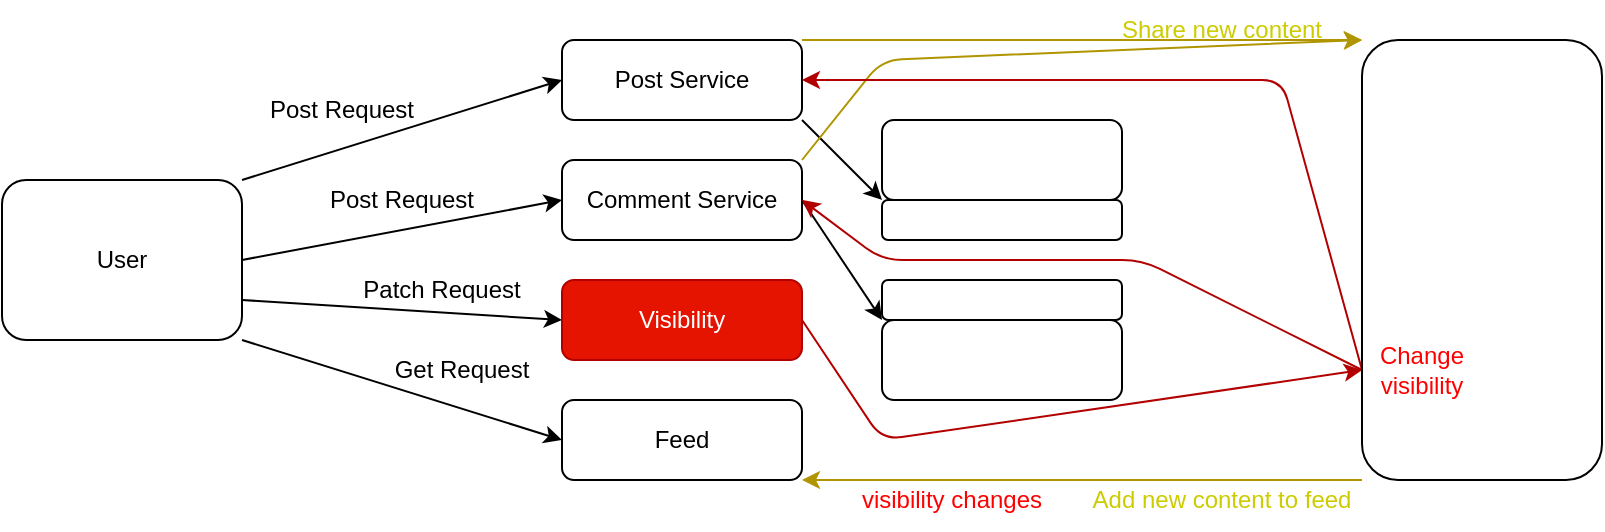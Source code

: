 <mxfile>
    <diagram id="AQLM38EZVkM2BHPG9KCl" name="Page-1">
        <mxGraphModel dx="800" dy="501" grid="1" gridSize="10" guides="1" tooltips="1" connect="1" arrows="1" fold="1" page="1" pageScale="1" pageWidth="850" pageHeight="1100" background="#ffffff" math="0" shadow="0">
            <root>
                <mxCell id="0"/>
                <mxCell id="1" parent="0"/>
                <mxCell id="14" style="edgeStyle=none;html=1;exitX=1;exitY=0.5;exitDx=0;exitDy=0;entryX=0;entryY=0.5;entryDx=0;entryDy=0;labelBorderColor=#000000;fontSize=20;fontColor=#000000;strokeColor=#000000;" edge="1" parent="1" source="2" target="7">
                    <mxGeometry relative="1" as="geometry"/>
                </mxCell>
                <mxCell id="16" style="edgeStyle=none;html=1;exitX=1;exitY=0.75;exitDx=0;exitDy=0;entryX=0;entryY=0.5;entryDx=0;entryDy=0;labelBorderColor=#000000;fontSize=12;fontColor=#000000;strokeColor=#000000;" edge="1" parent="1" source="2" target="8">
                    <mxGeometry relative="1" as="geometry"/>
                </mxCell>
                <mxCell id="23" style="edgeStyle=none;html=1;exitX=1;exitY=1;exitDx=0;exitDy=0;entryX=0;entryY=0.5;entryDx=0;entryDy=0;labelBorderColor=#000000;fontSize=12;fontColor=#000000;strokeColor=#000000;" edge="1" parent="1" source="2" target="20">
                    <mxGeometry relative="1" as="geometry"/>
                </mxCell>
                <mxCell id="27" style="edgeStyle=none;html=1;exitX=1;exitY=0;exitDx=0;exitDy=0;entryX=0;entryY=0.5;entryDx=0;entryDy=0;labelBorderColor=#000000;fontSize=12;fontColor=#FFFFFF;strokeColor=#000000;" edge="1" parent="1" source="2" target="5">
                    <mxGeometry relative="1" as="geometry"/>
                </mxCell>
                <mxCell id="2" value="User" style="rounded=1;whiteSpace=wrap;html=1;labelBackgroundColor=default;" vertex="1" parent="1">
                    <mxGeometry x="40" y="150" width="120" height="80" as="geometry"/>
                </mxCell>
                <mxCell id="28" style="edgeStyle=none;html=1;exitX=1;exitY=0;exitDx=0;exitDy=0;entryX=0;entryY=0;entryDx=0;entryDy=0;labelBorderColor=#000000;fontSize=12;fontColor=#FFFFFF;strokeColor=#B09500;fillColor=#e3c800;" edge="1" parent="1" source="5" target="26">
                    <mxGeometry relative="1" as="geometry"/>
                </mxCell>
                <mxCell id="37" style="edgeStyle=none;html=1;exitX=1;exitY=1;exitDx=0;exitDy=0;entryX=0;entryY=1;entryDx=0;entryDy=0;labelBorderColor=#000000;fontSize=12;fontColor=#FFFFFF;strokeColor=#000000;" edge="1" parent="1" source="5" target="34">
                    <mxGeometry relative="1" as="geometry"/>
                </mxCell>
                <mxCell id="5" value="Post Service" style="rounded=1;whiteSpace=wrap;html=1;labelBackgroundColor=none;" vertex="1" parent="1">
                    <mxGeometry x="320" y="80" width="120" height="40" as="geometry"/>
                </mxCell>
                <mxCell id="38" style="edgeStyle=none;html=1;exitX=1;exitY=0.5;exitDx=0;exitDy=0;entryX=0;entryY=0;entryDx=0;entryDy=0;labelBorderColor=#000000;fontSize=12;fontColor=#FFFFFF;strokeColor=#000000;" edge="1" parent="1" source="7" target="35">
                    <mxGeometry relative="1" as="geometry"/>
                </mxCell>
                <mxCell id="45" style="edgeStyle=none;html=1;exitX=1;exitY=0;exitDx=0;exitDy=0;entryX=0;entryY=0;entryDx=0;entryDy=0;labelBorderColor=#FF0000;fontSize=12;fontColor=#FF0000;strokeColor=#B09500;fillColor=#e3c800;" edge="1" parent="1" source="7" target="26">
                    <mxGeometry relative="1" as="geometry">
                        <Array as="points">
                            <mxPoint x="480" y="90"/>
                        </Array>
                    </mxGeometry>
                </mxCell>
                <mxCell id="7" value="Comment Service" style="rounded=1;whiteSpace=wrap;html=1;labelBackgroundColor=none;" vertex="1" parent="1">
                    <mxGeometry x="320" y="140" width="120" height="40" as="geometry"/>
                </mxCell>
                <mxCell id="40" style="edgeStyle=none;html=1;exitX=1;exitY=0.5;exitDx=0;exitDy=0;entryX=0;entryY=0.75;entryDx=0;entryDy=0;labelBorderColor=#FF0000;fontSize=12;fontColor=#FF0000;strokeColor=#B20000;fillColor=#e51400;" edge="1" parent="1" source="8" target="26">
                    <mxGeometry relative="1" as="geometry">
                        <Array as="points">
                            <mxPoint x="480" y="280"/>
                        </Array>
                    </mxGeometry>
                </mxCell>
                <mxCell id="8" value="Visibility" style="rounded=1;whiteSpace=wrap;html=1;labelBackgroundColor=none;fillColor=#e51400;fontColor=#ffffff;strokeColor=#B20000;" vertex="1" parent="1">
                    <mxGeometry x="320" y="200" width="120" height="40" as="geometry"/>
                </mxCell>
                <mxCell id="10" value="&lt;font color=&quot;#000000&quot;&gt;Post Request&lt;/font&gt;" style="text;html=1;strokeColor=none;fillColor=none;align=center;verticalAlign=middle;whiteSpace=wrap;rounded=0;labelBackgroundColor=none;" vertex="1" parent="1">
                    <mxGeometry x="160" y="100" width="100" height="30" as="geometry"/>
                </mxCell>
                <mxCell id="15" value="Post Request" style="text;html=1;strokeColor=none;fillColor=none;align=center;verticalAlign=middle;whiteSpace=wrap;rounded=0;labelBackgroundColor=none;fontSize=12;fontColor=#000000;" vertex="1" parent="1">
                    <mxGeometry x="190" y="150" width="100" height="20" as="geometry"/>
                </mxCell>
                <mxCell id="17" value="Patch Request" style="text;html=1;strokeColor=none;fillColor=none;align=center;verticalAlign=middle;whiteSpace=wrap;rounded=0;labelBackgroundColor=none;fontSize=12;fontColor=#000000;" vertex="1" parent="1">
                    <mxGeometry x="210" y="190" width="100" height="30" as="geometry"/>
                </mxCell>
                <mxCell id="20" value="Feed" style="rounded=1;whiteSpace=wrap;html=1;labelBackgroundColor=none;" vertex="1" parent="1">
                    <mxGeometry x="320" y="260" width="120" height="40" as="geometry"/>
                </mxCell>
                <mxCell id="25" value="Get Request" style="text;html=1;strokeColor=none;fillColor=none;align=center;verticalAlign=middle;whiteSpace=wrap;rounded=0;labelBackgroundColor=none;fontSize=12;fontColor=#000000;" vertex="1" parent="1">
                    <mxGeometry x="230" y="230" width="80" height="30" as="geometry"/>
                </mxCell>
                <mxCell id="29" style="edgeStyle=none;html=1;exitX=0;exitY=1;exitDx=0;exitDy=0;entryX=1;entryY=1;entryDx=0;entryDy=0;labelBorderColor=#000000;fontSize=12;fontColor=#FFFFFF;strokeColor=#B09500;fillColor=#e3c800;" edge="1" parent="1" source="26" target="20">
                    <mxGeometry relative="1" as="geometry"/>
                </mxCell>
                <mxCell id="43" style="edgeStyle=none;html=1;exitX=0;exitY=0.75;exitDx=0;exitDy=0;entryX=1;entryY=0.5;entryDx=0;entryDy=0;labelBorderColor=#000000;fontSize=12;fontColor=#000000;strokeColor=#B20000;fillColor=#e51400;" edge="1" parent="1" source="26" target="5">
                    <mxGeometry relative="1" as="geometry">
                        <Array as="points">
                            <mxPoint x="680" y="100"/>
                        </Array>
                    </mxGeometry>
                </mxCell>
                <mxCell id="44" style="edgeStyle=none;html=1;exitX=0;exitY=0.75;exitDx=0;exitDy=0;entryX=1;entryY=0.5;entryDx=0;entryDy=0;labelBorderColor=#000000;fontSize=12;fontColor=#000000;strokeColor=#B20000;fillColor=#e51400;" edge="1" parent="1" source="26" target="7">
                    <mxGeometry relative="1" as="geometry">
                        <Array as="points">
                            <mxPoint x="610" y="190"/>
                            <mxPoint x="480" y="190"/>
                        </Array>
                    </mxGeometry>
                </mxCell>
                <mxCell id="26" value="&lt;font color=&quot;#ffffff&quot;&gt;Event Bus&lt;/font&gt;" style="rounded=1;whiteSpace=wrap;html=1;labelBackgroundColor=none;fontSize=12;fontColor=#000000;" vertex="1" parent="1">
                    <mxGeometry x="720" y="80" width="120" height="220" as="geometry"/>
                </mxCell>
                <mxCell id="30" value="&lt;font&gt;Add new content to feed&lt;/font&gt;" style="text;html=1;strokeColor=none;fillColor=none;align=center;verticalAlign=middle;whiteSpace=wrap;rounded=0;labelBackgroundColor=none;fontSize=12;fontColor=#CCCC00;" vertex="1" parent="1">
                    <mxGeometry x="580" y="295" width="140" height="30" as="geometry"/>
                </mxCell>
                <mxCell id="31" value="Share new content" style="text;html=1;strokeColor=none;fillColor=none;align=center;verticalAlign=middle;whiteSpace=wrap;rounded=0;labelBackgroundColor=none;fontSize=12;fontColor=#CCCC00;" vertex="1" parent="1">
                    <mxGeometry x="590" y="60" width="120" height="30" as="geometry"/>
                </mxCell>
                <mxCell id="34" value="&lt;font color=&quot;#ffffff&quot;&gt;Posts DB&lt;/font&gt;" style="rounded=1;whiteSpace=wrap;html=1;labelBackgroundColor=none;fontSize=12;fontColor=#000000;" vertex="1" parent="1">
                    <mxGeometry x="480" y="120" width="120" height="40" as="geometry"/>
                </mxCell>
                <mxCell id="35" value="&lt;font color=&quot;#ffffff&quot;&gt;Comments DB&lt;/font&gt;" style="rounded=1;whiteSpace=wrap;html=1;labelBackgroundColor=none;fontSize=12;fontColor=#000000;" vertex="1" parent="1">
                    <mxGeometry x="480" y="220" width="120" height="40" as="geometry"/>
                </mxCell>
                <mxCell id="41" value="&lt;font&gt;Change visibility&lt;br&gt;&lt;/font&gt;" style="text;html=1;strokeColor=none;fillColor=none;align=center;verticalAlign=middle;whiteSpace=wrap;rounded=0;labelBackgroundColor=none;fontSize=12;fontColor=#FF0000;" vertex="1" parent="1">
                    <mxGeometry x="720" y="230" width="60" height="30" as="geometry"/>
                </mxCell>
                <mxCell id="46" value="&lt;font color=&quot;#ffffff&quot;&gt;Comments Cache&lt;/font&gt;" style="rounded=1;whiteSpace=wrap;html=1;labelBackgroundColor=none;fontSize=12;fontColor=#CCCC00;" vertex="1" parent="1">
                    <mxGeometry x="480" y="200" width="120" height="20" as="geometry"/>
                </mxCell>
                <mxCell id="47" value="&lt;font color=&quot;#ffffff&quot;&gt;Posts Cache&lt;/font&gt;" style="rounded=1;whiteSpace=wrap;html=1;labelBackgroundColor=none;fontSize=12;fontColor=#CCCC00;" vertex="1" parent="1">
                    <mxGeometry x="480" y="160" width="120" height="20" as="geometry"/>
                </mxCell>
                <mxCell id="48" value="&lt;font color=&quot;#ff0000&quot;&gt;visibility changes&lt;/font&gt;" style="text;html=1;strokeColor=none;fillColor=none;align=center;verticalAlign=middle;whiteSpace=wrap;rounded=0;labelBackgroundColor=none;fontSize=12;fontColor=#FFFFFF;" vertex="1" parent="1">
                    <mxGeometry x="460" y="300" width="110" height="20" as="geometry"/>
                </mxCell>
            </root>
        </mxGraphModel>
    </diagram>
</mxfile>